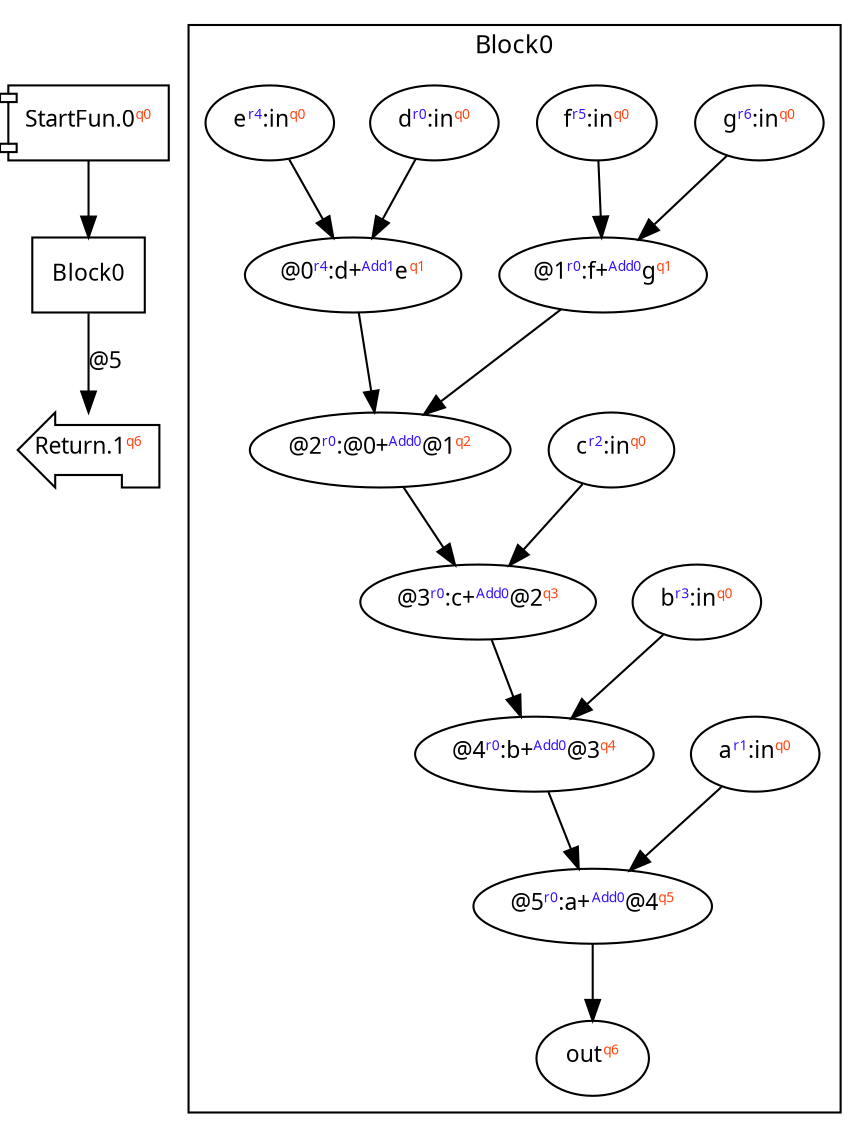 digraph Program_ {
graph [fontname = "Monaco", fontsize = 12, ranksep = 0.5];
node [shape = box, fontname = "Monaco", fontsize = 11; colorscheme = pastel19];
edge [fontname = "Monaco", fontsize = 11; colorscheme = pastel19];
Jump0[label = <StartFun.0<font color="#ff4411" point-size="8"><sup>q0</sup></font>>; shape = component];
Jump0 -> Block0;
Jump1[label = <Return.1<font color="#ff4411" point-size="8"><sup>q6</sup></font>>; shape = lpromoter];
Block0 -> Jump1 [label="@5"];
Block0 [label = "Block0"];
subgraph cluster_dfg_Block0{
node [shape = oval];
label = "Block0";
ndBlock0_0 [label=<g<font color="#3311ff" point-size="8"><sup>r6</sup></font>:in<font color="#ff4411" point-size="8"><sup>q0</sup></font>>];ndBlock0_1 [label=<f<font color="#3311ff" point-size="8"><sup>r5</sup></font>:in<font color="#ff4411" point-size="8"><sup>q0</sup></font>>];ndBlock0_2 [label=<a<font color="#3311ff" point-size="8"><sup>r1</sup></font>:in<font color="#ff4411" point-size="8"><sup>q0</sup></font>>];ndBlock0_3 [label=<b<font color="#3311ff" point-size="8"><sup>r3</sup></font>:in<font color="#ff4411" point-size="8"><sup>q0</sup></font>>];ndBlock0_4 [label=<@5<font color="#3311ff" point-size="8"><sup>r0</sup></font>:a+<font color="#3311ff" point-size="8"><sup>Add0</sup></font>@4<font color="#ff4411" point-size="8"><sup>q5</sup></font>>];ndBlock0_5 [label=<@0<font color="#3311ff" point-size="8"><sup>r4</sup></font>:d+<font color="#3311ff" point-size="8"><sup>Add1</sup></font>e<font color="#ff4411" point-size="8"><sup>q1</sup></font>>];ndBlock0_6 [label=<d<font color="#3311ff" point-size="8"><sup>r0</sup></font>:in<font color="#ff4411" point-size="8"><sup>q0</sup></font>>];ndBlock0_7 [label=<@1<font color="#3311ff" point-size="8"><sup>r0</sup></font>:f+<font color="#3311ff" point-size="8"><sup>Add0</sup></font>g<font color="#ff4411" point-size="8"><sup>q1</sup></font>>];ndBlock0_8 [label=<c<font color="#3311ff" point-size="8"><sup>r2</sup></font>:in<font color="#ff4411" point-size="8"><sup>q0</sup></font>>];ndBlock0_9 [label=<out<font color="#ff4411" point-size="8"><sup>q6</sup></font>>];ndBlock0_10 [label=<@4<font color="#3311ff" point-size="8"><sup>r0</sup></font>:b+<font color="#3311ff" point-size="8"><sup>Add0</sup></font>@3<font color="#ff4411" point-size="8"><sup>q4</sup></font>>];ndBlock0_11 [label=<@2<font color="#3311ff" point-size="8"><sup>r0</sup></font>:@0+<font color="#3311ff" point-size="8"><sup>Add0</sup></font>@1<font color="#ff4411" point-size="8"><sup>q2</sup></font>>];ndBlock0_12 [label=<e<font color="#3311ff" point-size="8"><sup>r4</sup></font>:in<font color="#ff4411" point-size="8"><sup>q0</sup></font>>];ndBlock0_13 [label=<@3<font color="#3311ff" point-size="8"><sup>r0</sup></font>:c+<font color="#3311ff" point-size="8"><sup>Add0</sup></font>@2<font color="#ff4411" point-size="8"><sup>q3</sup></font>>];ndBlock0_3 -> ndBlock0_10; ndBlock0_13 -> ndBlock0_10; ndBlock0_0 -> ndBlock0_7; ndBlock0_1 -> ndBlock0_7; ndBlock0_5 -> ndBlock0_11; ndBlock0_7 -> ndBlock0_11; ndBlock0_8 -> ndBlock0_13; ndBlock0_11 -> ndBlock0_13; ndBlock0_4 -> ndBlock0_9; ndBlock0_2 -> ndBlock0_4; ndBlock0_10 -> ndBlock0_4; ndBlock0_6 -> ndBlock0_5; ndBlock0_12 -> ndBlock0_5; }}
